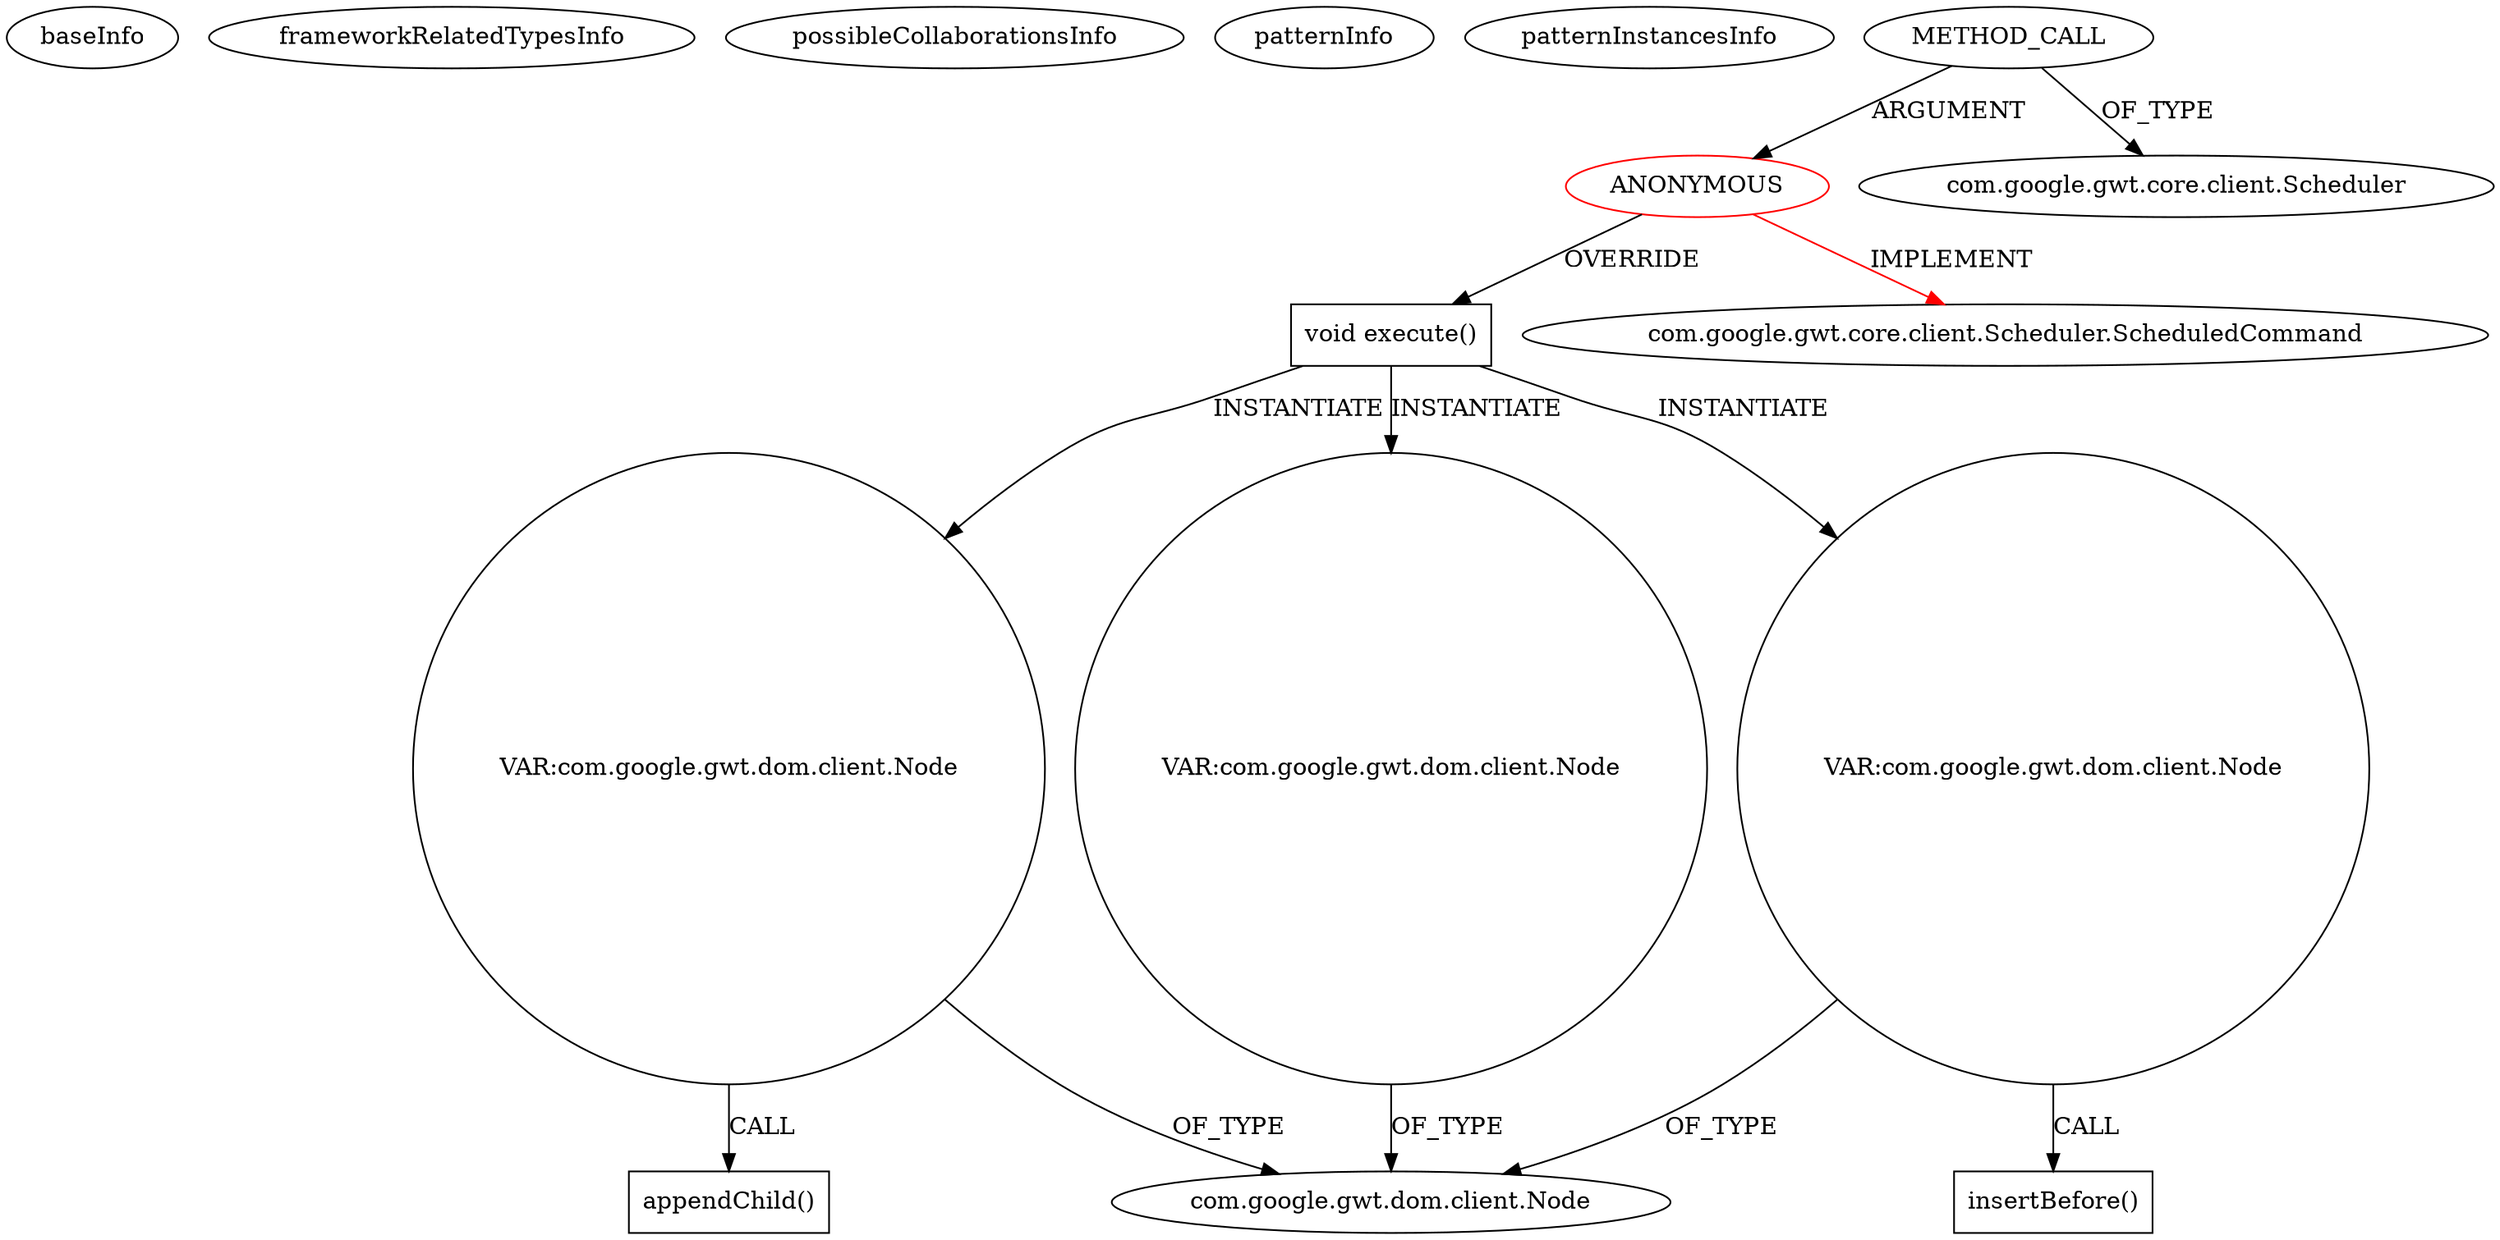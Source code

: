 digraph {
baseInfo[graphId=509,category="pattern",isAnonymous=true,possibleRelation=false]
frameworkRelatedTypesInfo[0="com.google.gwt.core.client.Scheduler.ScheduledCommand"]
possibleCollaborationsInfo[]
patternInfo[frequency=3.0,patternRootClient=0]
patternInstancesInfo[0="dapicard-gwt-surface~/dapicard-gwt-surface/gwt-surface-master/gwt-surface/src/main/java/com/axeiya/gwt/surface/client/inserter/inlineinserter/InlineInserter.java~void insert(SurfaceSelection,com.google.gwt.dom.client.Node,boolean,boolean,InsertAction<E>)~1261",1="dapicard-gwt-surface~/dapicard-gwt-surface/gwt-surface-master/gwt-surface/src/main/java/com/axeiya/gwt/surface/client/inserter/blockinserter/BlockInserter.java~void insert(SurfaceSelection)~1248"]
7[label="com.google.gwt.dom.client.Node",vertexType="FRAMEWORK_CLASS_TYPE",isFrameworkType=false]
19[label="VAR:com.google.gwt.dom.client.Node",vertexType="VARIABLE_EXPRESION",isFrameworkType=false,shape=circle]
20[label="appendChild()",vertexType="INSIDE_CALL",isFrameworkType=false,shape=box]
4[label="void execute()",vertexType="OVERRIDING_METHOD_DECLARATION",isFrameworkType=false,shape=box]
0[label="ANONYMOUS",vertexType="ROOT_ANONYMOUS_DECLARATION",isFrameworkType=false,color=red]
2[label="METHOD_CALL",vertexType="OUTSIDE_CALL",isFrameworkType=false]
5[label="VAR:com.google.gwt.dom.client.Node",vertexType="VARIABLE_EXPRESION",isFrameworkType=false,shape=circle]
6[label="insertBefore()",vertexType="INSIDE_CALL",isFrameworkType=false,shape=box]
11[label="VAR:com.google.gwt.dom.client.Node",vertexType="VARIABLE_EXPRESION",isFrameworkType=false,shape=circle]
3[label="com.google.gwt.core.client.Scheduler",vertexType="FRAMEWORK_CLASS_TYPE",isFrameworkType=false]
1[label="com.google.gwt.core.client.Scheduler.ScheduledCommand",vertexType="FRAMEWORK_INTERFACE_TYPE",isFrameworkType=false]
4->5[label="INSTANTIATE"]
5->6[label="CALL"]
0->4[label="OVERRIDE"]
4->11[label="INSTANTIATE"]
11->7[label="OF_TYPE"]
0->1[label="IMPLEMENT",color=red]
19->20[label="CALL"]
2->3[label="OF_TYPE"]
5->7[label="OF_TYPE"]
19->7[label="OF_TYPE"]
2->0[label="ARGUMENT"]
4->19[label="INSTANTIATE"]
}
